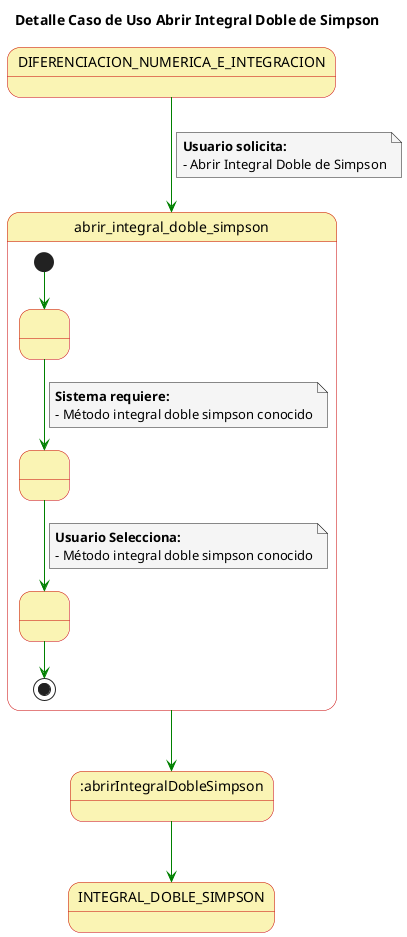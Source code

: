 @startuml

skinparam state {
  BackgroundColor #faf4b4
  BorderColor #c90000
}

skinparam note {
  BackgroundColor #f5f5f5
}

skinparam linetype polyline

title Detalle Caso de Uso Abrir Integral Doble de Simpson


DIFERENCIACION_NUMERICA_E_INTEGRACION-[#green]-> abrir_integral_doble_simpson
note on link
  **Usuario solicita:**
  - Abrir Integral Doble de Simpson
end note

state abrir_integral_doble_simpson{
  state 1 as " "
  state 2 as " "
  state 3 as " "
  
  [*] -[#green]-> 1
  1 -[#green]-> 2
  note on link
      **Sistema requiere:**
      - Método integral doble simpson conocido
  end note
  2 -[#green]-> 3
  note on link
    **Usuario Selecciona:**
    - Método integral doble simpson conocido
  end note
 
  3 -[#green]-> [*]
}

abrir_integral_doble_simpson-[#green]-> :abrirIntegralDobleSimpson

:abrirIntegralDobleSimpson-[#green]-> INTEGRAL_DOBLE_SIMPSON

@enduml
